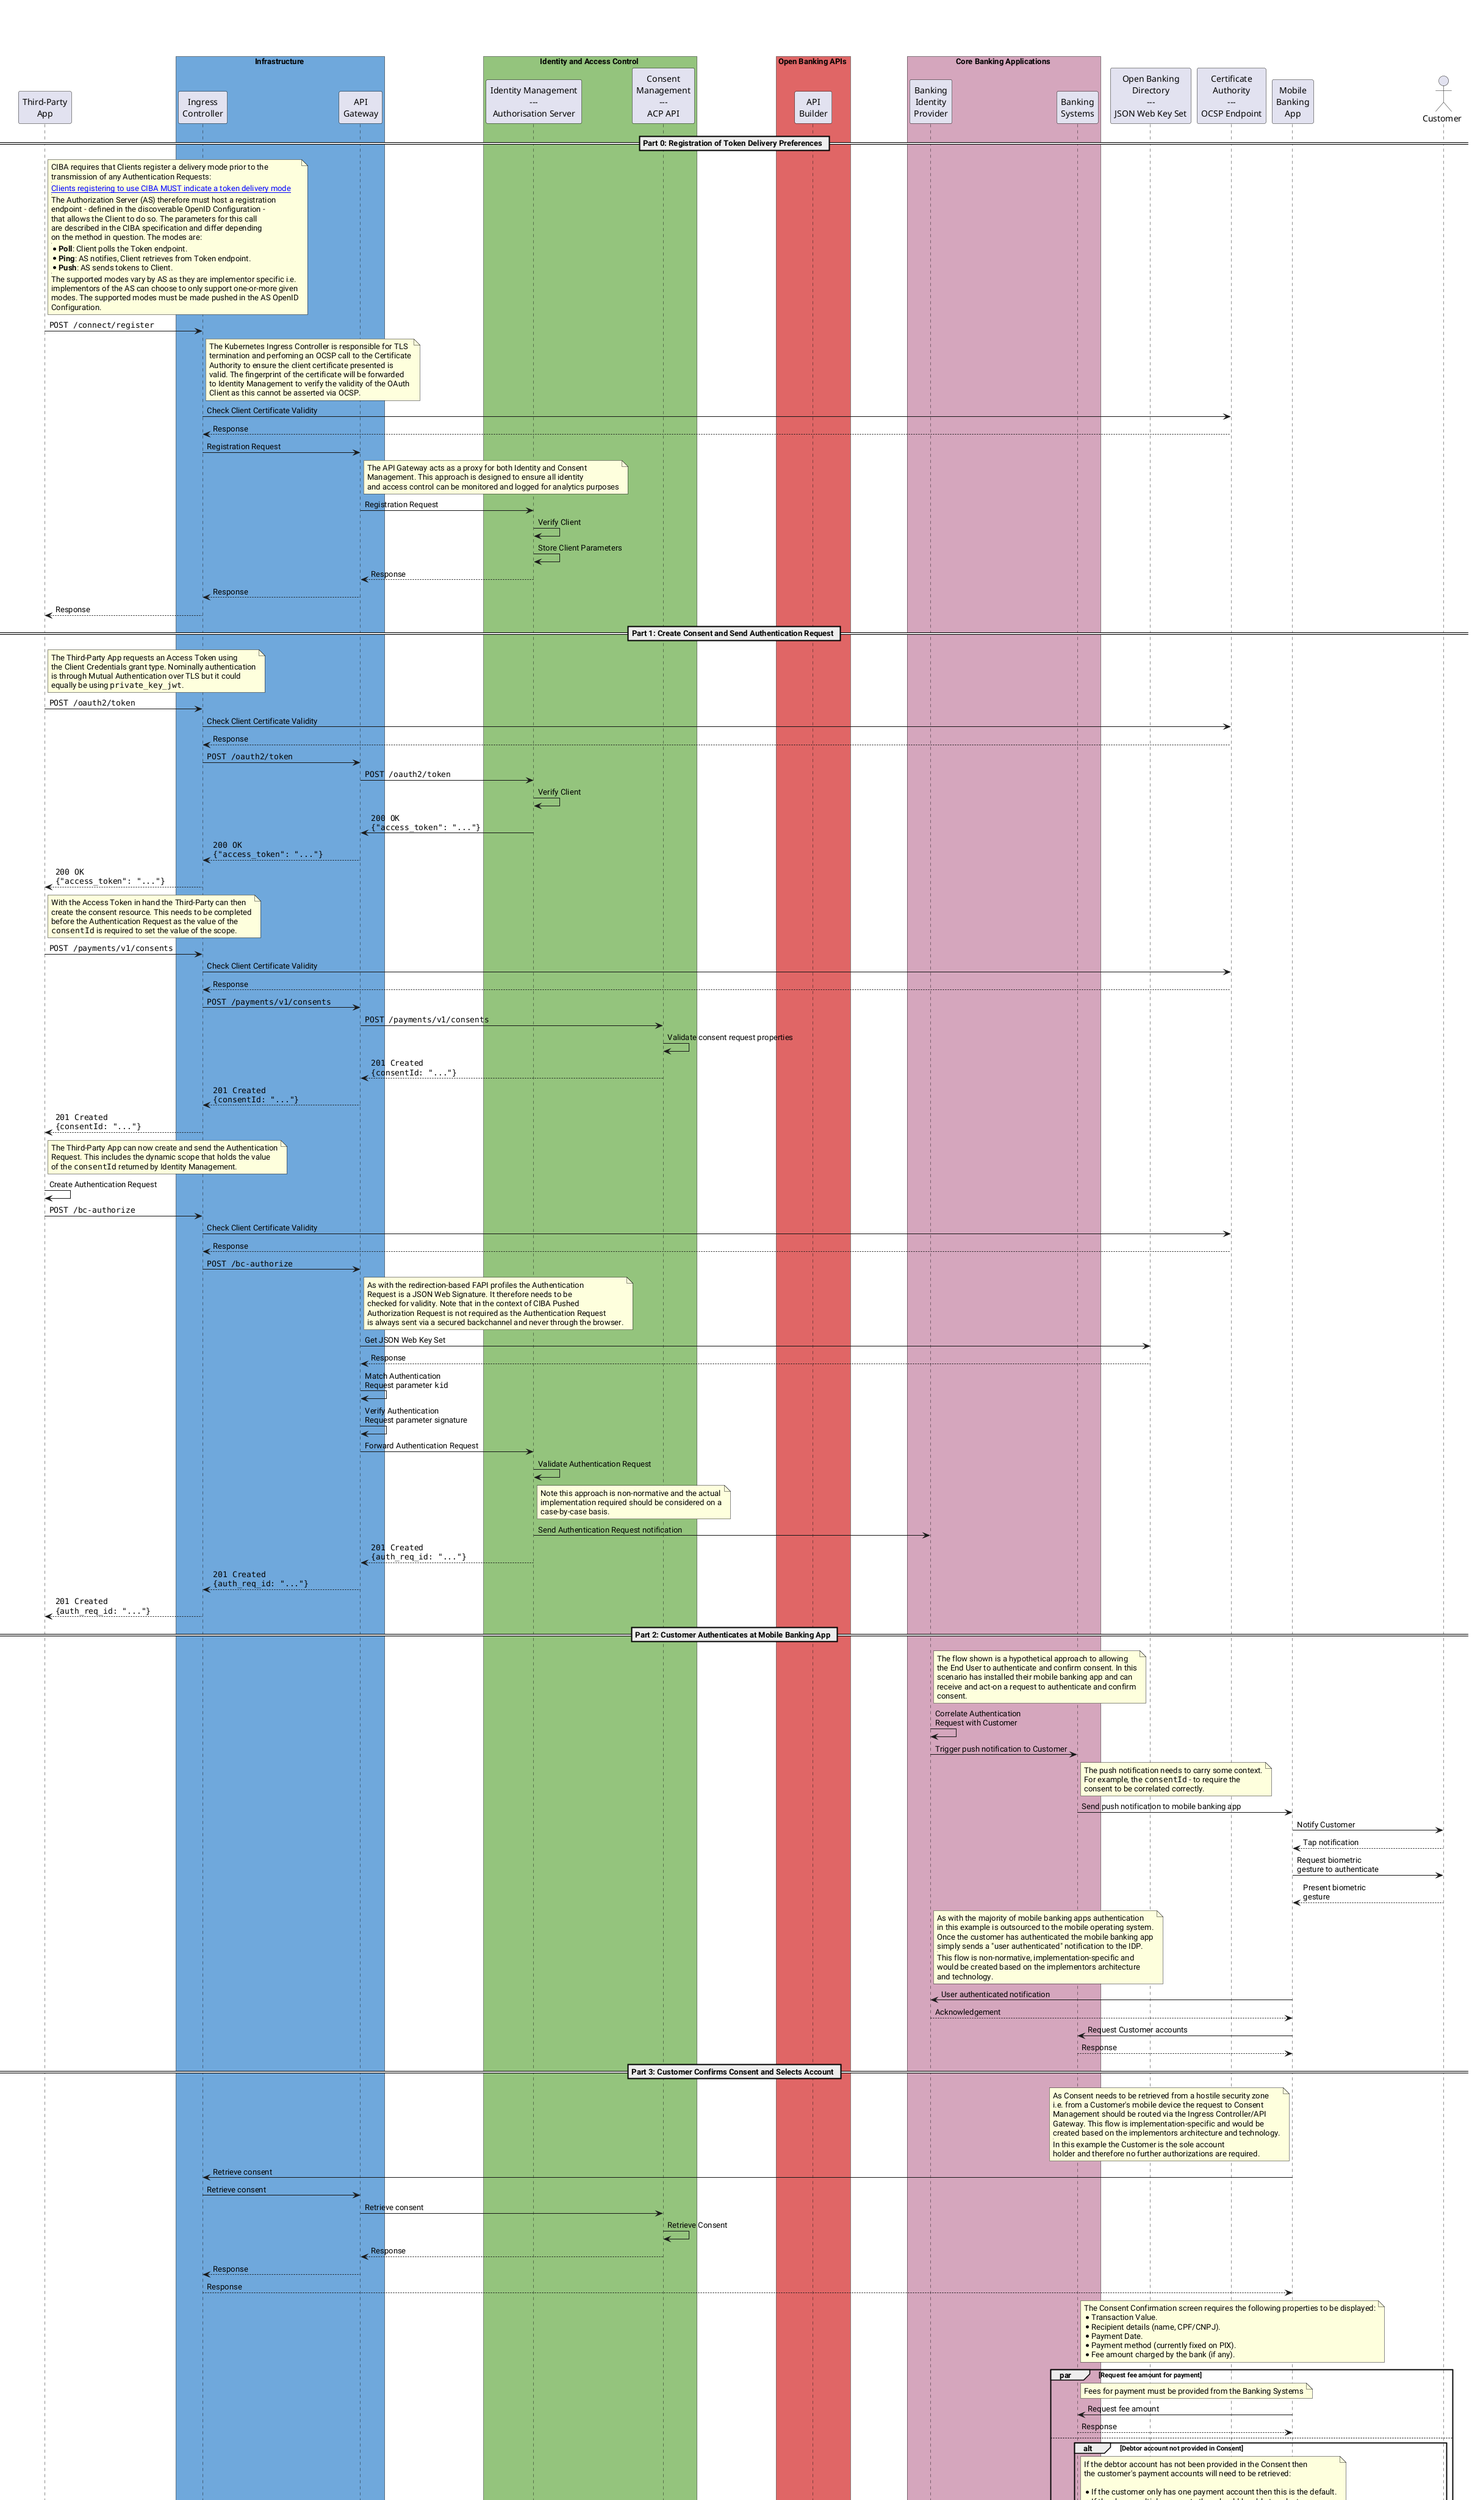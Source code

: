 @startuml CIBA_Example_Sequence

title \n\n\n
hide footbox

participant "Third-Party\nApp" as TPP

box Infrastructure #6FA8DC
participant "Ingress\nController" as INGRESS
participant "API\nGateway" as API_GATEWAY
end box

box Identity and Access Control #94c47d
participant "Identity Management\n---\nAuthorisation Server" as IAM
participant "Consent\nManagement\n---\nACP API" as CONSENT
end box

box Open Banking APIs #e06666
participant "API\nBuilder" as API_BUILDER
end box

box Core Banking Applications #d5a6bd
participant "Banking\nIdentity\nProvider" as ASPSP_IDP
participant "Banking\nSystems" as ASPSP_API
end box

participant "Open Banking\nDirectory\n---\nJSON Web Key Set" as OBD_JWKS
participant "Certificate\nAuthority\n---\nOCSP Endpoint" as OCSP
participant "Mobile\nBanking\nApp" as MOBILE
actor "Customer" as PSU

hide footbox
skinparam defaultFontName Roboto
skinparam BoxPadding 10

== Part 0: Registration of Token Delivery Preferences ==

note right of TPP
CIBA requires that Clients register a delivery mode prior to the
transmission of any Authentication Requests:
|||
[[https://openid.net/specs/openid-client-initiated-backchannel-authentication-core-1_0.html#rfc.section.4 Clients registering to use CIBA MUST indicate a token delivery mode]]
|||
The Authorization Server (AS) therefore must host a registration
endpoint - defined in the discoverable OpenID Configuration -
that allows the Client to do so. The parameters for this call
are described in the CIBA specification and differ depending
on the method in question. The modes are:
|||
* **Poll**: Client polls the Token endpoint.
* **Ping**: AS notifies, Client retrieves from Token endpoint.
* **Push**: AS sends tokens to Client.
|||
The supported modes vary by AS as they are implementor specific i.e.
implementors of the AS can choose to only support one-or-more given
modes. The supported modes must be made pushed in the AS OpenID
Configuration.
end note

TPP -> INGRESS: ""POST /connect/register""

note right of INGRESS
The Kubernetes Ingress Controller is responsible for TLS
termination and perfoming an OCSP call to the Certificate
Authority to ensure the client certificate presented is
valid. The fingerprint of the certificate will be forwarded
to Identity Management to verify the validity of the OAuth
Client as this cannot be asserted via OCSP.
end note

INGRESS -> OCSP: Check Client Certificate Validity
INGRESS <-- OCSP: Response
INGRESS -> API_GATEWAY: Registration Request

note right of API_GATEWAY
The API Gateway acts as a proxy for both Identity and Consent
Management. This approach is designed to ensure all identity
and access control can be monitored and logged for analytics purposes
end note

API_GATEWAY -> IAM: Registration Request
IAM -> IAM: Verify Client
IAM -> IAM: Store Client Parameters
API_GATEWAY <-- IAM: Response
INGRESS <-- API_GATEWAY: Response
TPP <-- INGRESS: Response

== Part 1: Create Consent and Send Authentication Request ==

note right of TPP
The Third-Party App requests an Access Token using
the Client Credentials grant type. Nominally authentication
is through Mutual Authentication over TLS but it could
equally be using ""private_key_jwt"".
end note

TPP -> INGRESS: ""POST /oauth2/token""
INGRESS -> OCSP: Check Client Certificate Validity
INGRESS <-- OCSP: Response
INGRESS -> API_GATEWAY: ""POST /oauth2/token""
API_GATEWAY -> IAM: ""POST /oauth2/token""
IAM -> IAM: Verify Client
API_GATEWAY <- IAM: ""200 OK""\n""{"access_token": "..."}""
INGRESS <-- API_GATEWAY: ""200 OK""\n""{"access_token": "..."}""
TPP <-- INGRESS: ""200 OK""\n""{"access_token": "..."}""

note right of TPP
With the Access Token in hand the Third-Party can then
create the consent resource. This needs to be completed
before the Authentication Request as the value of the
""consentId"" is required to set the value of the scope.
end note

TPP -> INGRESS: ""POST /payments/v1/consents""
INGRESS -> OCSP: Check Client Certificate Validity
INGRESS <-- OCSP: Response
INGRESS -> API_GATEWAY: ""POST /payments/v1/consents""
API_GATEWAY -> CONSENT: ""POST /payments/v1/consents""
CONSENT -> CONSENT: Validate consent request properties
API_GATEWAY <-- CONSENT: ""201 Created""\n""{consentId: "..."}""
INGRESS <-- API_GATEWAY: ""201 Created""\n""{consentId: "..."}""
TPP <-- INGRESS: ""201 Created""\n""{consentId: "..."}""

note right of TPP
The Third-Party App can now create and send the Authentication
Request. This includes the dynamic scope that holds the value 
of the ""consentId"" returned by Identity Management.
end note

TPP -> TPP: Create Authentication Request
TPP -> INGRESS: ""POST /bc-authorize""
INGRESS -> OCSP: Check Client Certificate Validity
INGRESS <-- OCSP: Response
INGRESS -> API_GATEWAY: ""POST /bc-authorize""

note right of API_GATEWAY
As with the redirection-based FAPI profiles the Authentication
Request is a JSON Web Signature. It therefore needs to be
checked for validity. Note that in the context of CIBA Pushed
Authorization Request is not required as the Authentication Request
is always sent via a secured backchannel and never through the browser.
end note

API_GATEWAY -> OBD_JWKS: Get JSON Web Key Set
API_GATEWAY <-- OBD_JWKS: Response
API_GATEWAY -> API_GATEWAY: Match Authentication\nRequest parameter ""kid""
API_GATEWAY -> API_GATEWAY: Verify Authentication\nRequest parameter signature
API_GATEWAY -> IAM: Forward Authentication Request
IAM -> IAM: Validate Authentication Request

note right of IAM
Note this approach is non-normative and the actual
implementation required should be considered on a
case-by-case basis.
end note

IAM -> ASPSP_IDP: Send Authentication Request notification
API_GATEWAY <-- IAM: ""201 Created""\n""{auth_req_id: "..."}""
INGRESS <-- API_GATEWAY: ""201 Created""\n""{auth_req_id: "..."}""
TPP <-- INGRESS: ""201 Created""\n""{auth_req_id: "..."}""

== Part 2: Customer Authenticates at Mobile Banking App ==

note right of ASPSP_IDP
The flow shown is a hypothetical approach to allowing
the End User to authenticate and confirm consent. In this
scenario has installed their mobile banking app and can
receive and act-on a request to authenticate and confirm
consent.
end note

ASPSP_IDP -> ASPSP_IDP: Correlate Authentication\nRequest with Customer
ASPSP_IDP -> ASPSP_API: Trigger push notification to Customer

note right of ASPSP_API
The push notification needs to carry some context.
For example, the ""consentId"" - to require the
consent to be correlated correctly.
end note

MOBILE <- ASPSP_API: Send push notification to mobile banking app
MOBILE -> PSU: Notify Customer

MOBILE <-- PSU: Tap notification
MOBILE -> PSU: Request biometric\ngesture to authenticate
MOBILE <-- PSU: Present biometric\ngesture

note right of ASPSP_IDP
As with the majority of mobile banking apps authentication
in this example is outsourced to the mobile operating system.
Once the customer has authenticated the mobile banking app
simply sends a "user authenticated" notification to the IDP.
|||
This flow is non-normative, implementation-specific and 
would be created based on the implementors architecture
and technology. 
end note

MOBILE -> ASPSP_IDP: User authenticated notification
MOBILE <-- ASPSP_IDP: Acknowledgement
MOBILE -> ASPSP_API: Request Customer accounts
MOBILE <-- ASPSP_API: Response

== Part 3: Customer Confirms Consent and Selects Account ==

note left of MOBILE
As Consent needs to be retrieved from a hostile security zone
i.e. from a Customer's mobile device the request to Consent
Management should be routed via the Ingress Controller/API
Gateway. This flow is implementation-specific and would be
created based on the implementors architecture and technology.
|||
In this example the Customer is the sole account
holder and therefore no further authorizations are required.
end note

MOBILE -> INGRESS: Retrieve consent
INGRESS -> API_GATEWAY: Retrieve consent
API_GATEWAY -> CONSENT: Retrieve consent
CONSENT -> CONSENT: Retrieve Consent
API_GATEWAY <-- CONSENT: Response
INGRESS <-- API_GATEWAY: Response
MOBILE <-- INGRESS: Response

note right of ASPSP_API
The Consent Confirmation screen requires the following properties to be displayed:
* Transaction Value.
* Recipient details (name, CPF/CNPJ).
* Payment Date.
* Payment method (currently fixed on PIX).
* Fee amount charged by the bank (if any).
end note

par Request fee amount for payment

note right of ASPSP_API
Fees for payment must be provided from the Banking Systems
end note

MOBILE -> ASPSP_API: Request fee amount
MOBILE <-- ASPSP_API: Response

else

alt Debtor account not provided in Consent

note right of ASPSP_API
If the debtor account has not been provided in the Consent then
the customer's payment accounts will need to be retrieved:

* If the customer only has one payment account then this is the default.
* If they have multiple accounts they should be able to select one.

This should be incorporated into the Consent Confirmation screen.
end note

MOBILE -> MOBILE: Query account list for payment accounts

else Debtor account provided in Consent

note right of ASPSP_API
If the debtor account has already been provided ownership of the
account by the customer **must** be verified. In this example this
can be done at the Mobile Banking App as it has already retrieved
the list of customer accounts.
end note

MOBILE -> MOBILE: Verify debtor account ownership

end alt

end par

MOBILE -> MOBILE: Render consent\nconfirmation screen
MOBILE -> PSU: Request consent\nconfirmation
MOBILE <-- PSU: Confirm consent

MOBILE -> INGRESS: Update consent as authorized
INGRESS -> API_GATEWAY: Update consent as authorized
API_GATEWAY -> CONSENT: Update consent
CONSENT -> CONSENT: Update Consent
API_GATEWAY <-- CONSENT: Response
INGRESS <-- API_GATEWAY: Response
MOBILE <-- INGRESS: Response

note left of MOBILE
The final step is to call the Identity Management
component to indicate that the Customer has been
authenticated. Identity Management will then signal
to the Third-Party App using the chosen mode that
authentication is complete. Again this flow is
implementation-specific and would be created based
on the implementors architecture and technology.
end note

MOBILE -> API_GATEWAY: Authentication complete notification
API_GATEWAY -> IAM: Forward authentication complete notification

== Part 4: Client Granted Access Token ==

note right of TPP
Notes on Token behaviors
===
The Third-Party App is made aware of the success of the
based on their registered delivery mode. Each of these is
shown below.
|||
Note that the Poll looping example is purely illustrative
as the Third-Party App would poll as soon as they received
the ""auth_req_id"" from the AS. Writing the diagram to
incorporate this sequentially would, however be extremely confusing
hence the sequence shown below.
|||
For Poll and Ping mode the Third-Party App must use the
[[https://openid.net/specs/openid-client-initiated-backchannel-authentication-core-1_0.html#rfc.section.10.1 CIBA grant type]] as described in the source specification.
end note

alt Client Registered Poll Mode

note right of TPP
In Poll mode the TPP will periodically call the Token endpoint
until they get a positive response i.e. they do not receive
the 400 HTTP response code but instead are returned one-or-more
tokens (Access, Refresh, ID) from the Token endpoint.
end note

loop Exit when Authentication Request successful
TPP -> INGRESS: ""POST /token auth_req_id=...""
INGRESS -> OCSP: Check Client Certificate Validity
INGRESS <-- OCSP: Response
INGRESS -> API_GATEWAY: ""POST /token auth_req_id=...""
API_GATEWAY -> IAM: ""POST /token auth_req_id=...""
IAM -> IAM: Retrieve Authentication request
IAM -> IAM: Check status
API_GATEWAY <-- IAM: ""400 Bad Request {...}""
INGRESS <-- API_GATEWAY: ""400 Bad Request {...}""
TPP <-- INGRESS: ""400 Bad Request {...}""
end loop

TPP -> INGRESS: ""POST /token auth_req_id=...""
INGRESS -> OCSP: Check Client Certificate Validity
INGRESS <-- OCSP: Response
INGRESS -> API_GATEWAY: ""POST /token auth_req_id=...""
API_GATEWAY -> IAM: ""POST /token auth_req_id=...""
IAM -> IAM: Retrieve Authentication request
IAM -> IAM: Check status
IAM -> IAM: Create tokens
API_GATEWAY <-- IAM: ""200 OK {...}""
INGRESS <-- API_GATEWAY: ""200 OK {...}""
TPP <-- INGRESS: ""200 OK {...}""

else Client Registered Ping Mode

note right of TPP
Ping mode is a simple notification by the AS to a callback
URL pre-registered by the Third-Party App in Part 0. On
receipt the Third-Party App can then call the Token endpoint
in the same way as in Poll mode and collect one-or-more tokens.
end note

TPP <- IAM: Authentication Request complete notification
TPP --> IAM: ""204 No Content""

TPP -> INGRESS: ""POST /token auth_req_id=...""
INGRESS -> OCSP: Check Client Certificate Validity
INGRESS <-- OCSP: Response
INGRESS -> API_GATEWAY: ""POST /token auth_req_id=...""
API_GATEWAY -> IAM: ""POST /token auth_req_id=...""
IAM -> IAM: Retrieve Authentication request
IAM -> IAM: Create tokens
API_GATEWAY <-- IAM: ""200 OK {...}""
INGRESS <-- API_GATEWAY: ""200 OK {...}""
TPP <-- INGRESS: ""200 OK {...}""

else Client Registered Push Mode

note right of TPP
In Push mode tokens are created by the AS and then transmitted
to the Third-Party App, therefore negating the need for them to
visit the Token endpoint. Their are various implications of using
this method which are discussed in the [[https://openid.net/specs/openid-client-initiated-backchannel-authentication-core-1_0.html#rfc.section.10.3 specification]].
end note

IAM -> IAM: Retrieve Authentication request
IAM -> IAM: Create tokens
IAM -> IAM: Retrieve callback URL and security\ntoken for Third-Party App

TPP <- IAM: ""POST /cb {...}""
TPP --> IAM: ""204 No Content""

end alt

== Part 5: TPP Makes Payment Instruction Request ==

note right of TPP
With the Access Token in hand the Third-Party App can now
make the payment instruction request. The Access Token
is bound to this single operation and will be revoked once
the payment instruction is successfully transmitted.
end note

TPP -> INGRESS: ""POST /payments/v1/pix/payments""
INGRESS -> OCSP: Check Client Certificate Validity
INGRESS <-- OCSP: Response
INGRESS -> API_GATEWAY: ""POST /payments/v1/pix/payments""

note right of API_GATEWAY
The approach to Access Token introspection remains the same under payments
i.e. the API Gateway will need an assertion that indicates the consent granted
by the Customer matches the payment being instructed.
end note

API_GATEWAY -> CONSENT: Request Access Token properties
CONSENT -> CONSENT: Retrieve Access Token properties
API_GATEWAY <-- CONSENT: Response
API_GATEWAY -> API_GATEWAY: Introspect Access Token properties

note right of API_GATEWAY
On introspecting the Access Token the API Gateway will decorate the
request with the debtor account which is stored with the Consent. This can
then be forwarded to the API Builder application and used to make the correct
payment instruction in the Banking Systems.
end note

API_GATEWAY -> API_GATEWAY: Decorate request with debtor account
API_GATEWAY -> API_BUILDER: ""POST /payments/v1/pix/payments""

note right of API_BUILDER
This flow is non-normative and will vary on customer requirements.
It //could// be to a PIX-compliant API or any other available mechanism
to make a PIX payment.
end note

API_BUILDER -> API_BUILDER: Mediate request payload
API_BUILDER -> ASPSP_API: Deliver payment instruction to Banking System API
API_BUILDER <-- ASPSP_API: Response
API_BUILDER -> API_BUILDER: Mediate response payload
API_GATEWAY <-- API_BUILDER: ""201 Created""\n""{paymentId: "..."}""
INGRESS <-- API_GATEWAY: ""201 Created""\n""{paymentId: "..."}""
TPP <-- INGRESS: ""201 Created""\n""{paymentId: "..."}""

@enduml